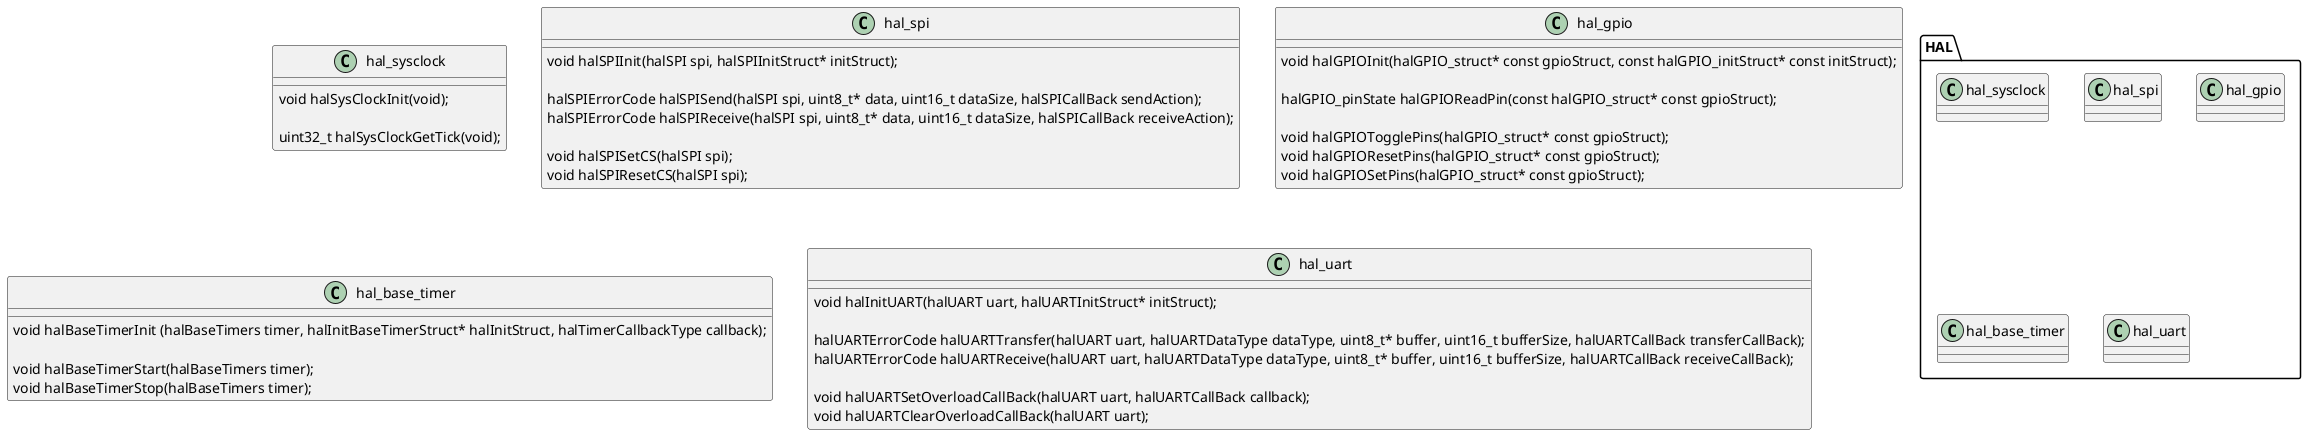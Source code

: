 @startuml hal_level

package HAL {
    class hal_sysclock
    class hal_spi
    class hal_gpio
    class hal_base_timer
    class hal_uart
}

class hal_sysclock {
    void halSysClockInit(void);

    uint32_t halSysClockGetTick(void);
}

class hal_spi {
    void halSPIInit(halSPI spi, halSPIInitStruct* initStruct);

    halSPIErrorCode halSPISend(halSPI spi, uint8_t* data, uint16_t dataSize, halSPICallBack sendAction);
    halSPIErrorCode halSPIReceive(halSPI spi, uint8_t* data, uint16_t dataSize, halSPICallBack receiveAction);

    void halSPISetCS(halSPI spi);
    void halSPIResetCS(halSPI spi);
}

class hal_gpio {
    void halGPIOInit(halGPIO_struct* const gpioStruct, const halGPIO_initStruct* const initStruct);
    
    halGPIO_pinState halGPIOReadPin(const halGPIO_struct* const gpioStruct);

    void halGPIOTogglePins(halGPIO_struct* const gpioStruct);
    void halGPIOResetPins(halGPIO_struct* const gpioStruct);
    void halGPIOSetPins(halGPIO_struct* const gpioStruct);
}

class hal_base_timer {
    void halBaseTimerInit (halBaseTimers timer, halInitBaseTimerStruct* halInitStruct, halTimerCallbackType callback);

    void halBaseTimerStart(halBaseTimers timer);
    void halBaseTimerStop(halBaseTimers timer);
}

class hal_uart {
    void halInitUART(halUART uart, halUARTInitStruct* initStruct);

    halUARTErrorCode halUARTTransfer(halUART uart, halUARTDataType dataType, uint8_t* buffer, uint16_t bufferSize, halUARTCallBack transferCallBack);
    halUARTErrorCode halUARTReceive(halUART uart, halUARTDataType dataType, uint8_t* buffer, uint16_t bufferSize, halUARTCallBack receiveCallBack);

    void halUARTSetOverloadCallBack(halUART uart, halUARTCallBack callback);
    void halUARTClearOverloadCallBack(halUART uart);
}

@enduml